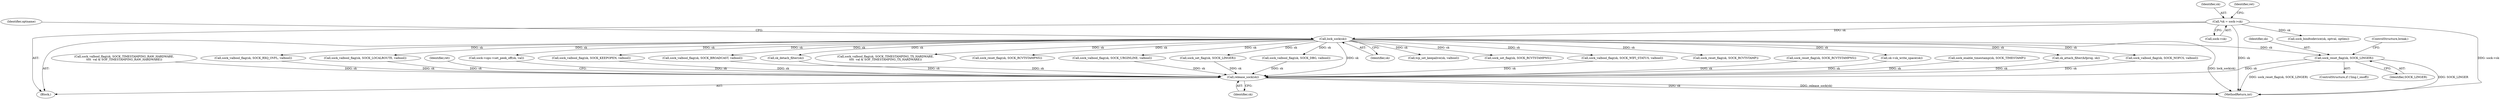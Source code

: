 digraph "0_linux_82981930125abfd39d7c8378a9cfdf5e1be2002b_0@pointer" {
"1000367" [label="(Call,sock_reset_flag(sk, SOCK_LINGER))"];
"1000159" [label="(Call,lock_sock(sk))"];
"1000115" [label="(Call,*sk = sock->sk)"];
"1000658" [label="(Call,release_sock(sk))"];
"1000162" [label="(Identifier,optname)"];
"1000368" [label="(Identifier,sk)"];
"1000113" [label="(Block,)"];
"1000116" [label="(Identifier,sk)"];
"1000509" [label="(Call,sock_valbool_flag(sk, SOCK_TIMESTAMPING_RAW_HARDWARE,\n\t\t\t\t  val & SOF_TIMESTAMPING_RAW_HARDWARE))"];
"1000399" [label="(Call,sock_set_flag(sk, SOCK_LINGER))"];
"1000159" [label="(Call,lock_sock(sk))"];
"1000176" [label="(Call,sock_valbool_flag(sk, SOCK_DBG, valbool))"];
"1000625" [label="(Call,sock_valbool_flag(sk, SOCK_WIFI_STATUS, valbool))"];
"1000466" [label="(Call,sock_valbool_flag(sk, SOCK_TIMESTAMPING_TX_HARDWARE,\n\t\t\t\t  val & SOF_TIMESTAMPING_TX_HARDWARE))"];
"1000235" [label="(Call,sk->sk_write_space(sk))"];
"1000362" [label="(ControlStructure,if (!ling.l_onoff))"];
"1000661" [label="(Identifier,ret)"];
"1000574" [label="(Call,sk_attach_filter(&fprog, sk))"];
"1000647" [label="(Call,sock_valbool_flag(sk, SOCK_NOFCS, valbool))"];
"1000619" [label="(Call,sock_valbool_flag(sk, SOCK_RXQ_OVFL, valbool))"];
"1000402" [label="(ControlStructure,break;)"];
"1000201" [label="(Call,sock_valbool_flag(sk, SOCK_LOCALROUTE, valbool))"];
"1000433" [label="(Call,sock_reset_flag(sk, SOCK_RCVTSTAMPNS))"];
"1000367" [label="(Call,sock_reset_flag(sk, SOCK_LINGER))"];
"1000369" [label="(Identifier,SOCK_LINGER)"];
"1000659" [label="(Identifier,sk)"];
"1000117" [label="(Call,sock->sk)"];
"1000296" [label="(Call,sock_valbool_flag(sk, SOCK_KEEPOPEN, valbool))"];
"1000658" [label="(Call,release_sock(sk))"];
"1000451" [label="(Call,sock_reset_flag(sk, SOCK_RCVTSTAMPNS))"];
"1000207" [label="(Call,sock_valbool_flag(sk, SOCK_BROADCAST, valbool))"];
"1000662" [label="(MethodReturn,int)"];
"1000160" [label="(Identifier,sk)"];
"1000125" [label="(Identifier,ret)"];
"1000293" [label="(Call,tcp_set_keepalive(sk, valbool))"];
"1000437" [label="(Call,sock_set_flag(sk, SOCK_RCVTSTAMPNS))"];
"1000582" [label="(Call,sk_detach_filter(sk))"];
"1000132" [label="(Call,sock_bindtodevice(sk, optval, optlen))"];
"1000302" [label="(Call,sock_valbool_flag(sk, SOCK_URGINLINE, valbool))"];
"1000115" [label="(Call,*sk = sock->sk)"];
"1000443" [label="(Call,sock_enable_timestamp(sk, SOCK_TIMESTAMP))"];
"1000448" [label="(Call,sock_reset_flag(sk, SOCK_RCVTSTAMP))"];
"1000637" [label="(Call,sock->ops->set_peek_off(sk, val))"];
"1000367" -> "1000362"  [label="AST: "];
"1000367" -> "1000369"  [label="CFG: "];
"1000368" -> "1000367"  [label="AST: "];
"1000369" -> "1000367"  [label="AST: "];
"1000402" -> "1000367"  [label="CFG: "];
"1000367" -> "1000662"  [label="DDG: SOCK_LINGER"];
"1000367" -> "1000662"  [label="DDG: sock_reset_flag(sk, SOCK_LINGER)"];
"1000159" -> "1000367"  [label="DDG: sk"];
"1000367" -> "1000658"  [label="DDG: sk"];
"1000159" -> "1000113"  [label="AST: "];
"1000159" -> "1000160"  [label="CFG: "];
"1000160" -> "1000159"  [label="AST: "];
"1000162" -> "1000159"  [label="CFG: "];
"1000159" -> "1000662"  [label="DDG: lock_sock(sk)"];
"1000115" -> "1000159"  [label="DDG: sk"];
"1000159" -> "1000176"  [label="DDG: sk"];
"1000159" -> "1000201"  [label="DDG: sk"];
"1000159" -> "1000207"  [label="DDG: sk"];
"1000159" -> "1000235"  [label="DDG: sk"];
"1000159" -> "1000293"  [label="DDG: sk"];
"1000159" -> "1000296"  [label="DDG: sk"];
"1000159" -> "1000302"  [label="DDG: sk"];
"1000159" -> "1000399"  [label="DDG: sk"];
"1000159" -> "1000433"  [label="DDG: sk"];
"1000159" -> "1000437"  [label="DDG: sk"];
"1000159" -> "1000448"  [label="DDG: sk"];
"1000159" -> "1000466"  [label="DDG: sk"];
"1000159" -> "1000574"  [label="DDG: sk"];
"1000159" -> "1000582"  [label="DDG: sk"];
"1000159" -> "1000619"  [label="DDG: sk"];
"1000159" -> "1000625"  [label="DDG: sk"];
"1000159" -> "1000637"  [label="DDG: sk"];
"1000159" -> "1000647"  [label="DDG: sk"];
"1000159" -> "1000658"  [label="DDG: sk"];
"1000115" -> "1000113"  [label="AST: "];
"1000115" -> "1000117"  [label="CFG: "];
"1000116" -> "1000115"  [label="AST: "];
"1000117" -> "1000115"  [label="AST: "];
"1000125" -> "1000115"  [label="CFG: "];
"1000115" -> "1000662"  [label="DDG: sock->sk"];
"1000115" -> "1000662"  [label="DDG: sk"];
"1000115" -> "1000132"  [label="DDG: sk"];
"1000658" -> "1000113"  [label="AST: "];
"1000658" -> "1000659"  [label="CFG: "];
"1000659" -> "1000658"  [label="AST: "];
"1000661" -> "1000658"  [label="CFG: "];
"1000658" -> "1000662"  [label="DDG: release_sock(sk)"];
"1000658" -> "1000662"  [label="DDG: sk"];
"1000637" -> "1000658"  [label="DDG: sk"];
"1000574" -> "1000658"  [label="DDG: sk"];
"1000647" -> "1000658"  [label="DDG: sk"];
"1000451" -> "1000658"  [label="DDG: sk"];
"1000207" -> "1000658"  [label="DDG: sk"];
"1000399" -> "1000658"  [label="DDG: sk"];
"1000296" -> "1000658"  [label="DDG: sk"];
"1000176" -> "1000658"  [label="DDG: sk"];
"1000509" -> "1000658"  [label="DDG: sk"];
"1000201" -> "1000658"  [label="DDG: sk"];
"1000625" -> "1000658"  [label="DDG: sk"];
"1000235" -> "1000658"  [label="DDG: sk"];
"1000302" -> "1000658"  [label="DDG: sk"];
"1000582" -> "1000658"  [label="DDG: sk"];
"1000443" -> "1000658"  [label="DDG: sk"];
"1000619" -> "1000658"  [label="DDG: sk"];
}
